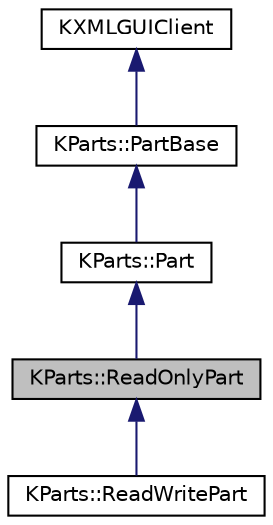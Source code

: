 digraph "KParts::ReadOnlyPart"
{
  edge [fontname="Helvetica",fontsize="10",labelfontname="Helvetica",labelfontsize="10"];
  node [fontname="Helvetica",fontsize="10",shape=record];
  Node0 [label="KParts::ReadOnlyPart",height=0.2,width=0.4,color="black", fillcolor="grey75", style="filled", fontcolor="black"];
  Node1 -> Node0 [dir="back",color="midnightblue",fontsize="10",style="solid",fontname="Helvetica"];
  Node1 [label="KParts::Part",height=0.2,width=0.4,color="black", fillcolor="white", style="filled",URL="$classKParts_1_1Part.html",tooltip="Base class for parts. "];
  Node2 -> Node1 [dir="back",color="midnightblue",fontsize="10",style="solid",fontname="Helvetica"];
  Node2 [label="KParts::PartBase",height=0.2,width=0.4,color="black", fillcolor="white", style="filled",URL="$classKParts_1_1PartBase.html",tooltip="Base class for all parts. "];
  Node3 -> Node2 [dir="back",color="midnightblue",fontsize="10",style="solid",fontname="Helvetica"];
  Node3 [label="KXMLGUIClient",height=0.2,width=0.4,color="black", fillcolor="white", style="filled",URL="D:/Users/anthony/Documents/MINGW-KDE-Frameworks/frameworks/kxmlgui-5.26.0/html/KXmlGui.tags$classKXMLGUIClient.html"];
  Node0 -> Node4 [dir="back",color="midnightblue",fontsize="10",style="solid",fontname="Helvetica"];
  Node4 [label="KParts::ReadWritePart",height=0.2,width=0.4,color="black", fillcolor="white", style="filled",URL="$classKParts_1_1ReadWritePart.html",tooltip="Base class for an \"editor\" part. "];
}
